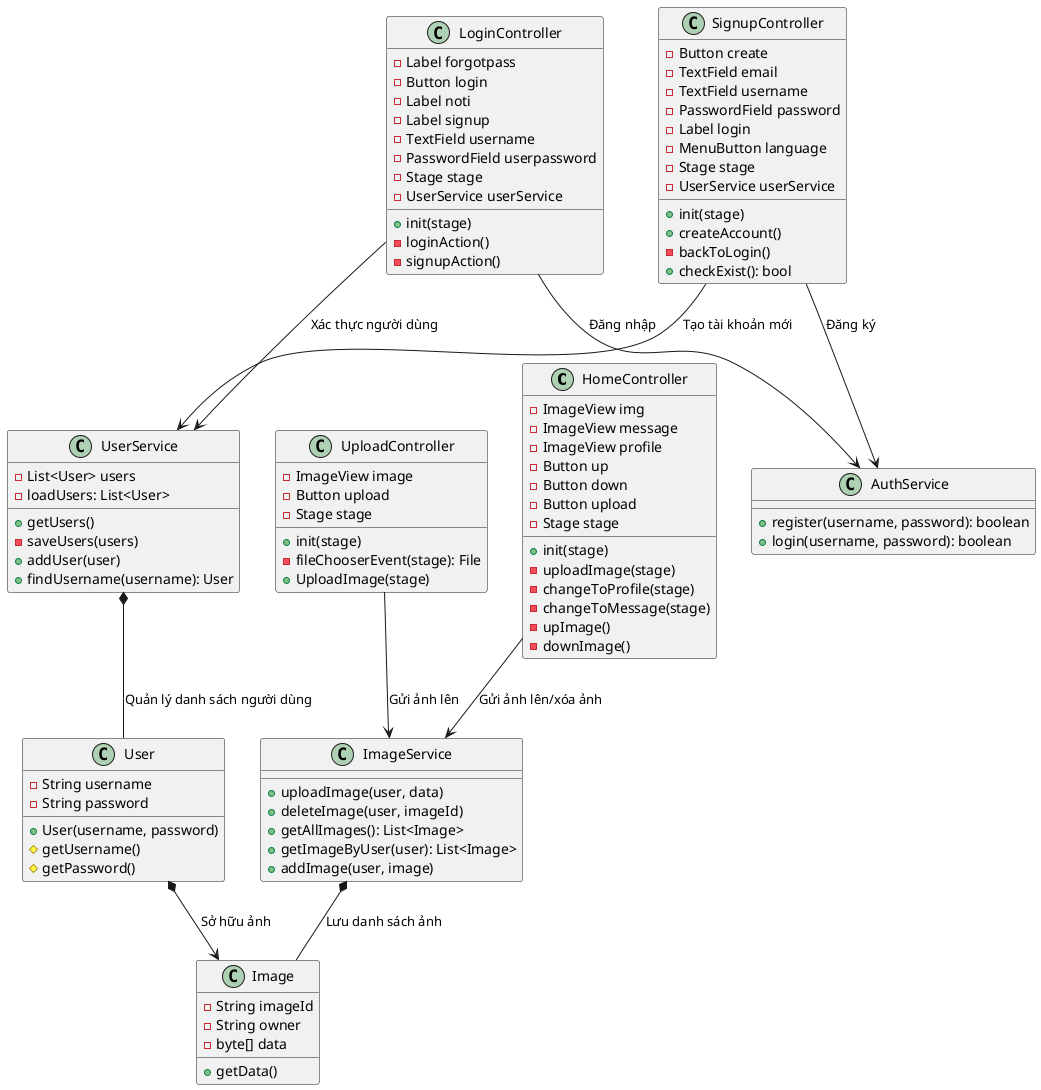 @startuml
class HomeController {
    - ImageView img
    - ImageView message
    - ImageView profile
    - Button up
    - Button down
    - Button upload
    - Stage stage
    + init(stage)
    - uploadImage(stage)
    - changeToProfile(stage)
    - changeToMessage(stage)
    - upImage()
    - downImage()
}

class LoginController {
    - Label forgotpass
    - Button login
    - Label noti
    - Label signup
    - TextField username
    - PasswordField userpassword
    - Stage stage
    - UserService userService
    + init(stage)
    - loginAction()
    - signupAction() 
}

class SignupController {
    - Button create
    - TextField email
    - TextField username
    - PasswordField password
    - Label login
    - MenuButton language
    - Stage stage
    - UserService userService
    + init(stage)
    + createAccount()
    - backToLogin()
    + checkExist(): bool
}

class UploadController {
    - ImageView image
    - Button upload
    - Stage stage
    + init(stage)
    - fileChooserEvent(stage): File
    + UploadImage(stage)
}

class User {
    - String username
    - String password
    + User(username, password)
    # getUsername()
    # getPassword()
}

class Image {
    - String imageId
    - String owner
    - byte[] data
    + getData()
}
class UserService {
    - List<User> users
    + getUsers()
    - saveUsers(users)
    - loadUsers: List<User>
    + addUser(user)
    + findUsername(username): User
}

class ImageService {
    + uploadImage(user, data)
    + deleteImage(user, imageId)
    + getAllImages(): List<Image>
    + getImageByUser(user): List<Image>
    + addImage(user, image)
}

class AuthService {
    + register(username, password): boolean
    + login(username, password): boolean
}
HomeController --> ImageService : "Gửi ảnh lên/xóa ảnh"
UploadController --> ImageService : "Gửi ảnh lên"
LoginController --> UserService : "Xác thực người dùng"
SignupController --> UserService : "Tạo tài khoản mới"
SignupController --> AuthService : "Đăng ký"
LoginController --> AuthService : "Đăng nhập"
UserService *-- User : "Quản lý danh sách người dùng"
ImageService *-- Image : "Lưu danh sách ảnh"
User *--> Image : "Sở hữu ảnh"
@enduml

